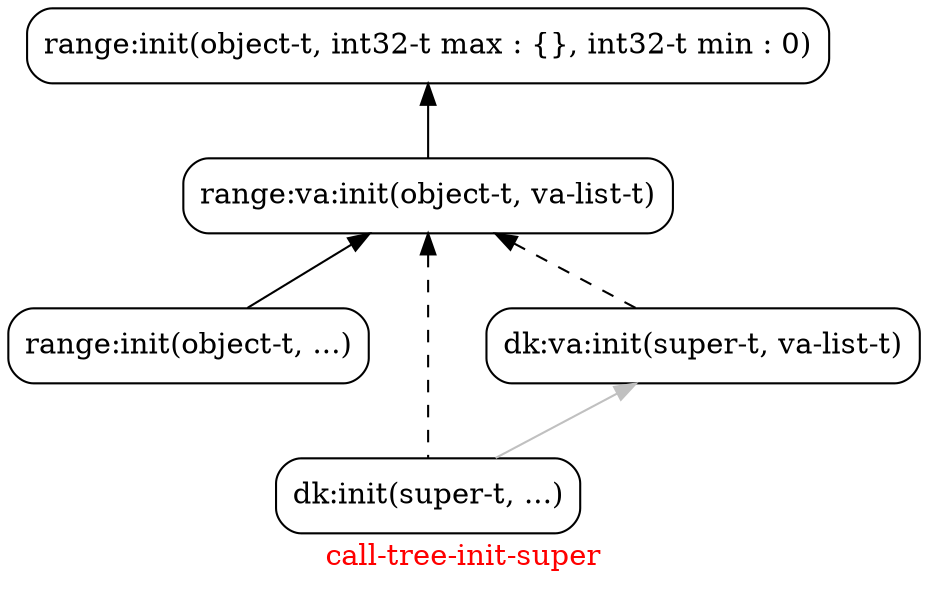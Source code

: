 // Copyright (C) 2007, 2008, 2009 Robert Nielsen <robert@dakota.org>
//
// Licensed under the Apache License, Version 2.0 (the "License");
// you may not use this file except in compliance with the License.
// You may obtain a copy of the License at
//
//      http://www.apache.org/licenses/LICENSE-2.0
//
// Unless required by applicable law or agreed to in writing, software
// distributed under the License is distributed on an "AS IS" BASIS,
// WITHOUT WARRANTIES OR CONDITIONS OF ANY KIND, either express or implied.
// See the License for the specific language governing permissions and
// limitations under the License.

digraph "call-tree-init-super"
{
  graph [ label = "\G", fontcolor = red ];
  graph [ rankdir = TB, center = true ];
  node [ shape = box, style = rounded ];
  edge [ dir = back ];

  "range:va:init(object-t, va-list-t)"
    -> "range:init(object-t, ...)";

  "range:init(object-t, int32-t max : {}, int32-t min : 0)"
    -> "range:va:init(object-t, va-list-t)";

  "range:va:init(object-t, va-list-t)"
    -> "dk:va:init(super-t, va-list-t)" [ style = dashed ];

  "range:va:init(object-t, va-list-t)"
    -> "dk:init(super-t, ...)" [ style = dashed ];

  "dk:va:init(super-t, va-list-t)"
    -> "dk:init(super-t, ...)" [ color = grey ];

  node [style = invis];
  edge [style = invis];
  "dk:va:init(super-t, va-list-t)"
    -> "make(object-t, ...)";
}
